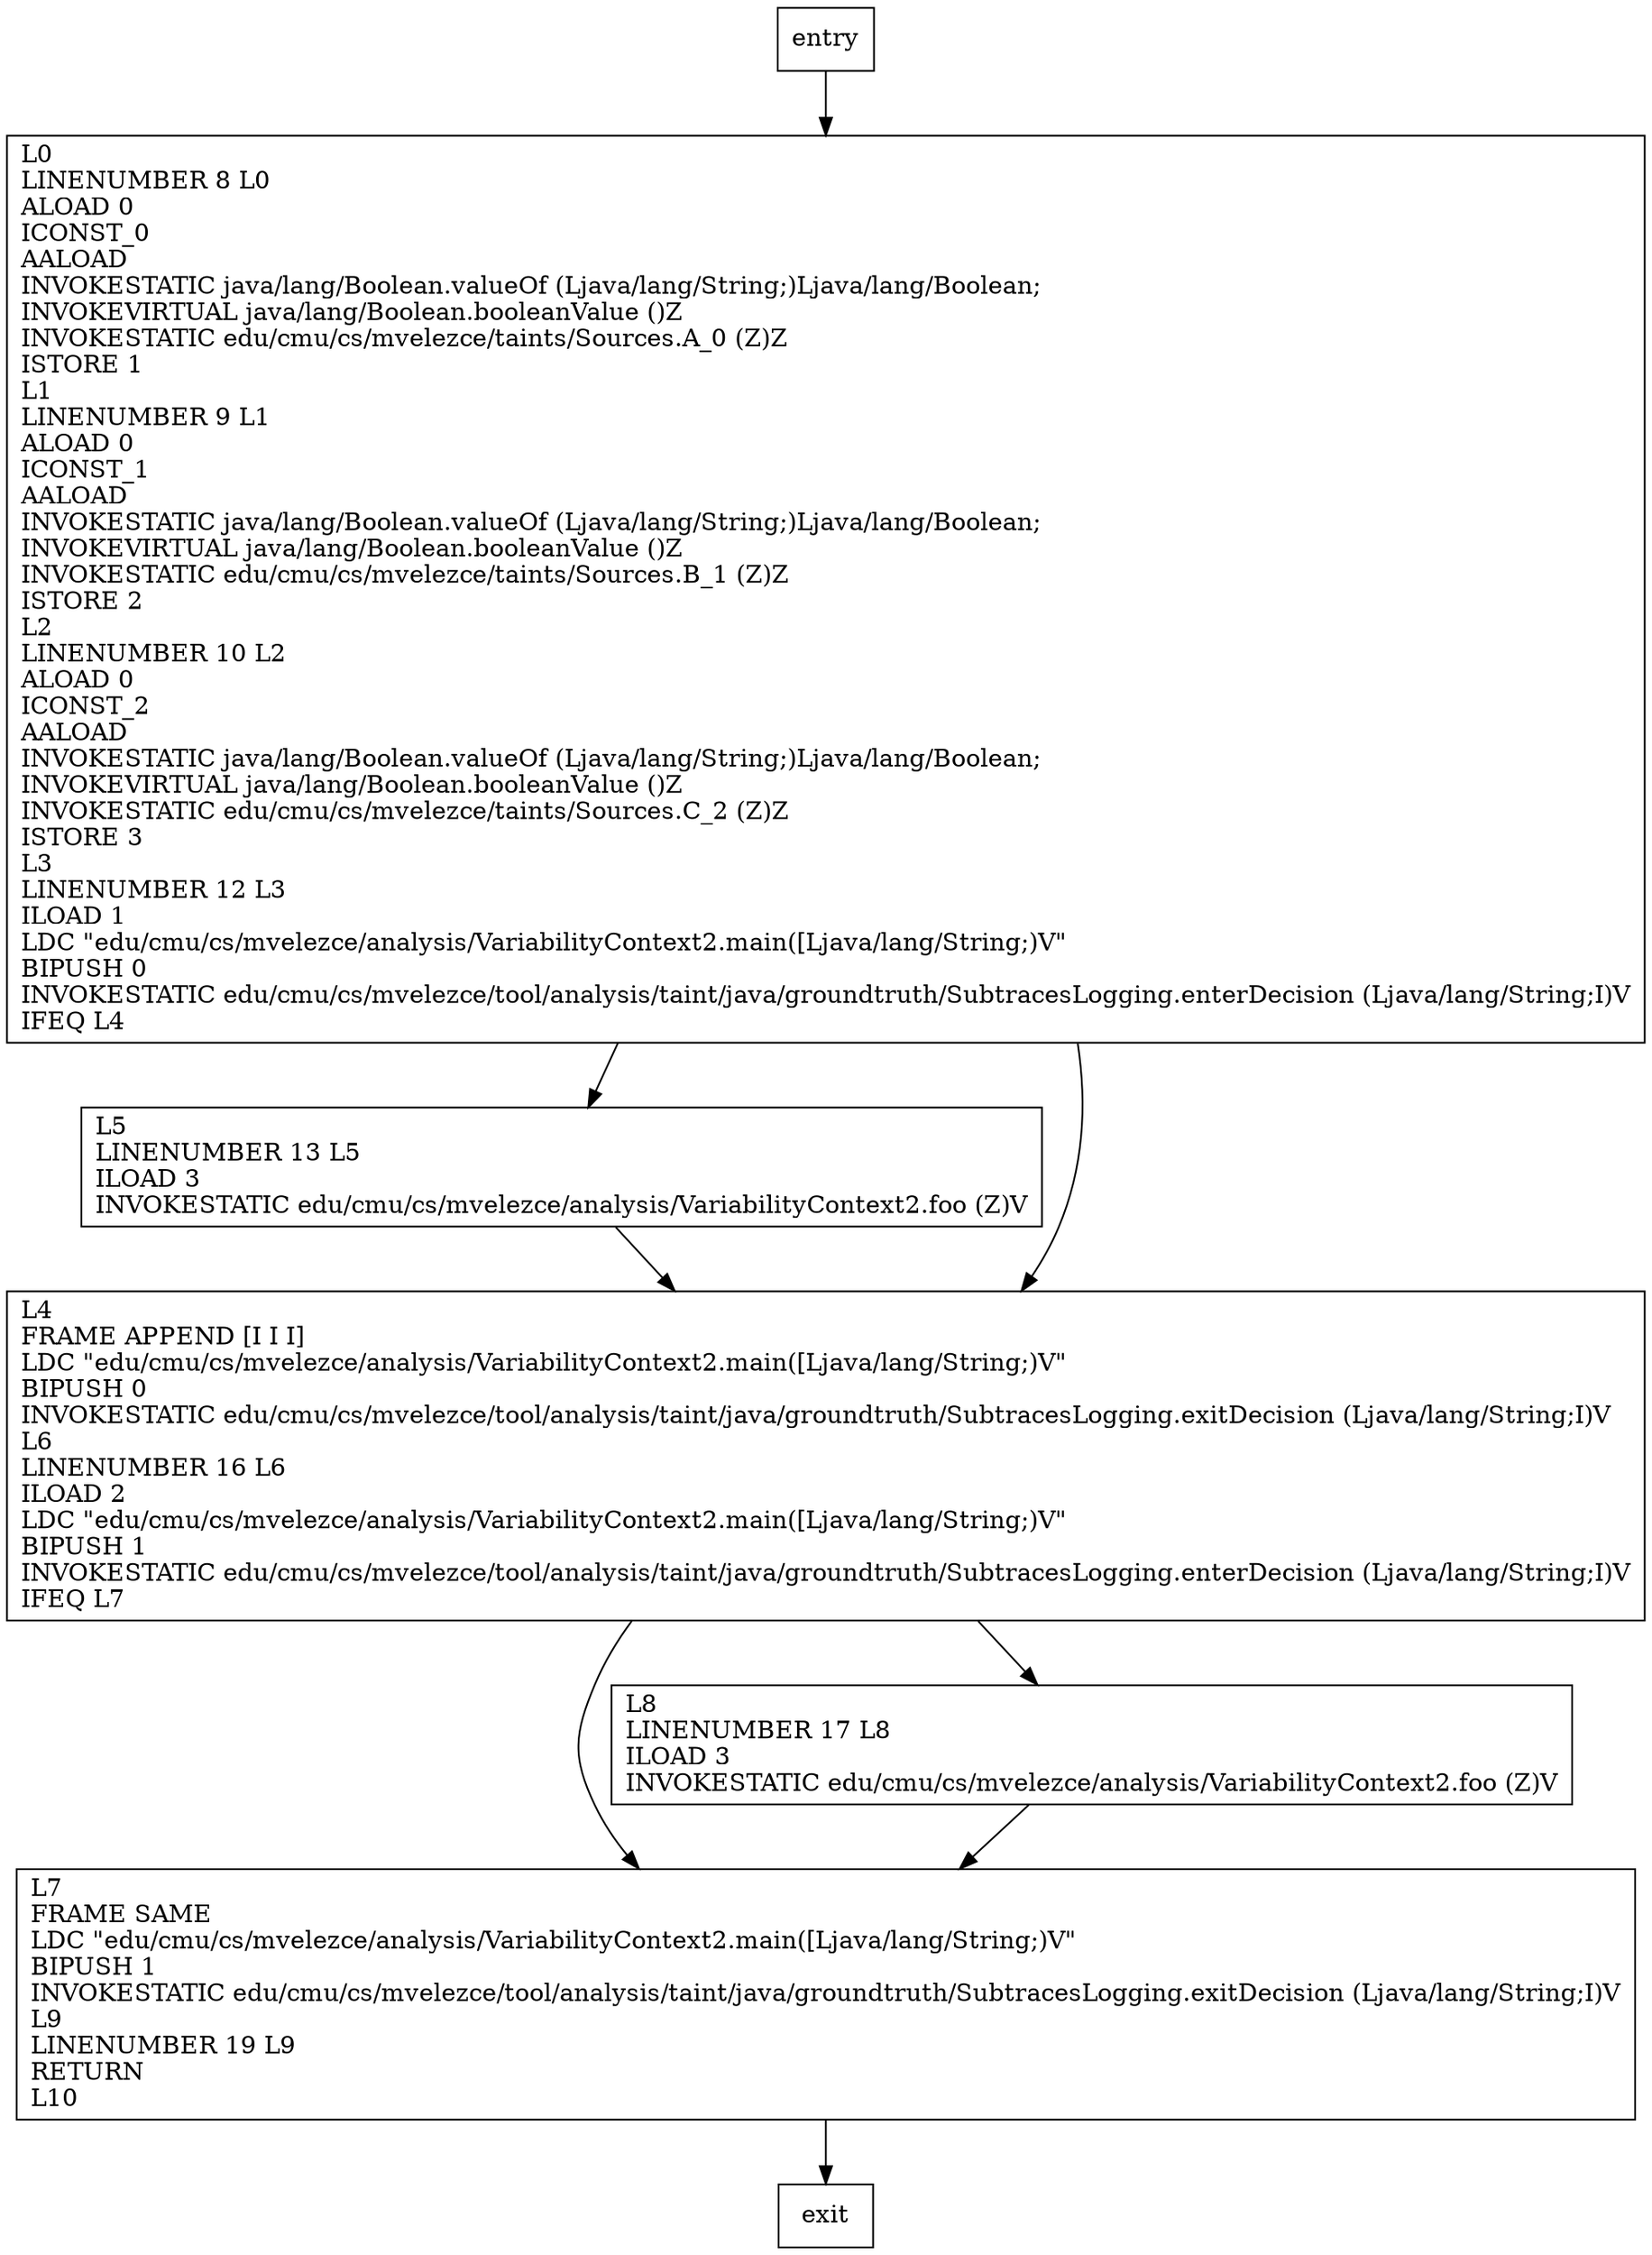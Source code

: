 digraph main {
node [shape=record];
495984416 [label="L0\lLINENUMBER 8 L0\lALOAD 0\lICONST_0\lAALOAD\lINVOKESTATIC java/lang/Boolean.valueOf (Ljava/lang/String;)Ljava/lang/Boolean;\lINVOKEVIRTUAL java/lang/Boolean.booleanValue ()Z\lINVOKESTATIC edu/cmu/cs/mvelezce/taints/Sources.A_0 (Z)Z\lISTORE 1\lL1\lLINENUMBER 9 L1\lALOAD 0\lICONST_1\lAALOAD\lINVOKESTATIC java/lang/Boolean.valueOf (Ljava/lang/String;)Ljava/lang/Boolean;\lINVOKEVIRTUAL java/lang/Boolean.booleanValue ()Z\lINVOKESTATIC edu/cmu/cs/mvelezce/taints/Sources.B_1 (Z)Z\lISTORE 2\lL2\lLINENUMBER 10 L2\lALOAD 0\lICONST_2\lAALOAD\lINVOKESTATIC java/lang/Boolean.valueOf (Ljava/lang/String;)Ljava/lang/Boolean;\lINVOKEVIRTUAL java/lang/Boolean.booleanValue ()Z\lINVOKESTATIC edu/cmu/cs/mvelezce/taints/Sources.C_2 (Z)Z\lISTORE 3\lL3\lLINENUMBER 12 L3\lILOAD 1\lLDC \"edu/cmu/cs/mvelezce/analysis/VariabilityContext2.main([Ljava/lang/String;)V\"\lBIPUSH 0\lINVOKESTATIC edu/cmu/cs/mvelezce/tool/analysis/taint/java/groundtruth/SubtracesLogging.enterDecision (Ljava/lang/String;I)V\lIFEQ L4\l"];
269853881 [label="L5\lLINENUMBER 13 L5\lILOAD 3\lINVOKESTATIC edu/cmu/cs/mvelezce/analysis/VariabilityContext2.foo (Z)V\l"];
129958347 [label="L7\lFRAME SAME\lLDC \"edu/cmu/cs/mvelezce/analysis/VariabilityContext2.main([Ljava/lang/String;)V\"\lBIPUSH 1\lINVOKESTATIC edu/cmu/cs/mvelezce/tool/analysis/taint/java/groundtruth/SubtracesLogging.exitDecision (Ljava/lang/String;I)V\lL9\lLINENUMBER 19 L9\lRETURN\lL10\l"];
449541293 [label="L8\lLINENUMBER 17 L8\lILOAD 3\lINVOKESTATIC edu/cmu/cs/mvelezce/analysis/VariabilityContext2.foo (Z)V\l"];
1829287142 [label="L4\lFRAME APPEND [I I I]\lLDC \"edu/cmu/cs/mvelezce/analysis/VariabilityContext2.main([Ljava/lang/String;)V\"\lBIPUSH 0\lINVOKESTATIC edu/cmu/cs/mvelezce/tool/analysis/taint/java/groundtruth/SubtracesLogging.exitDecision (Ljava/lang/String;I)V\lL6\lLINENUMBER 16 L6\lILOAD 2\lLDC \"edu/cmu/cs/mvelezce/analysis/VariabilityContext2.main([Ljava/lang/String;)V\"\lBIPUSH 1\lINVOKESTATIC edu/cmu/cs/mvelezce/tool/analysis/taint/java/groundtruth/SubtracesLogging.enterDecision (Ljava/lang/String;I)V\lIFEQ L7\l"];
entry;
exit;
entry -> 495984416;
495984416 -> 269853881;
495984416 -> 1829287142;
269853881 -> 1829287142;
129958347 -> exit;
449541293 -> 129958347;
1829287142 -> 129958347;
1829287142 -> 449541293;
}
